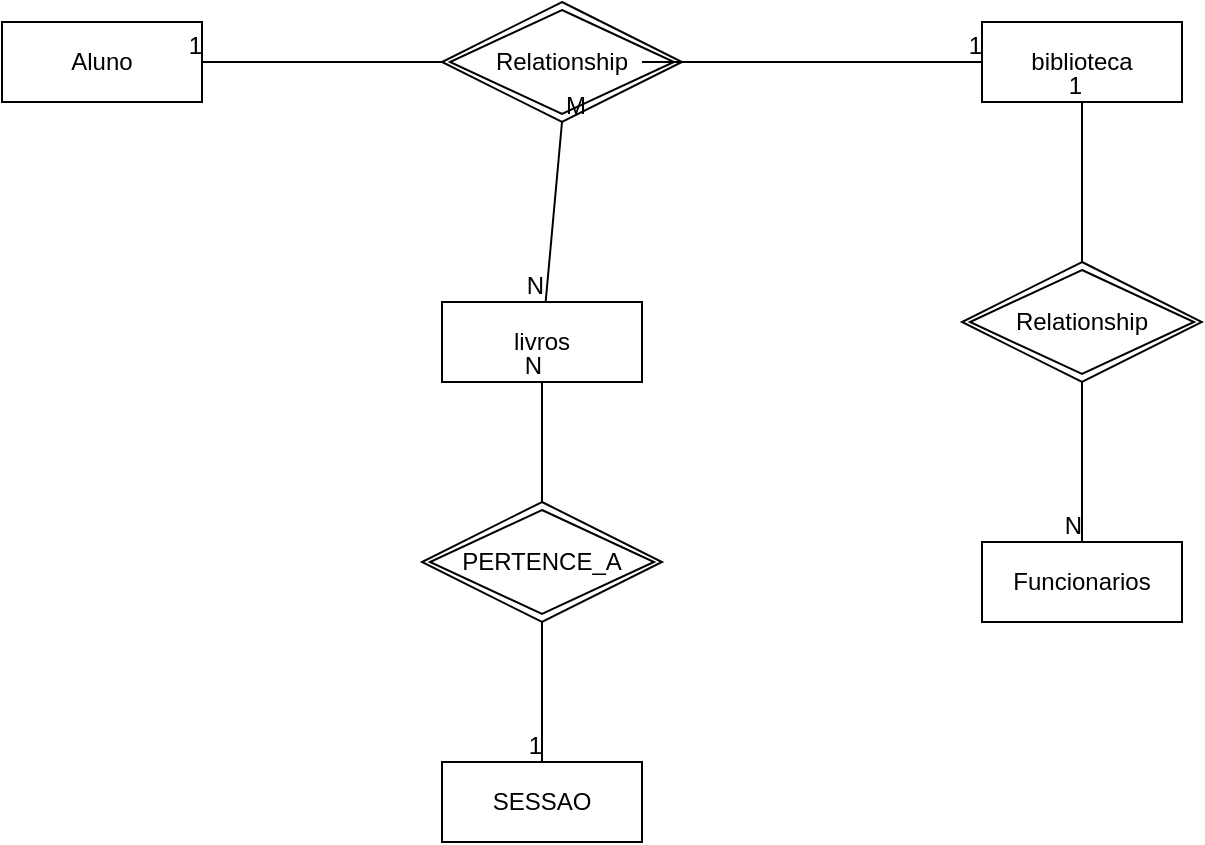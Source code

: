 <mxfile version="20.2.0" type="device"><diagram id="xEbQJnjYyi40XoLN8gvt" name="Página-1"><mxGraphModel dx="868" dy="442" grid="1" gridSize="10" guides="1" tooltips="1" connect="1" arrows="1" fold="1" page="1" pageScale="1" pageWidth="827" pageHeight="1169" math="0" shadow="0"><root><mxCell id="0"/><mxCell id="1" parent="0"/><mxCell id="OhtgCImxUw2aAwMc0Rk0-1" value="Aluno" style="whiteSpace=wrap;html=1;align=center;" vertex="1" parent="1"><mxGeometry x="170" y="100" width="100" height="40" as="geometry"/></mxCell><mxCell id="OhtgCImxUw2aAwMc0Rk0-2" value="Funcionarios" style="whiteSpace=wrap;html=1;align=center;" vertex="1" parent="1"><mxGeometry x="660" y="360" width="100" height="40" as="geometry"/></mxCell><mxCell id="OhtgCImxUw2aAwMc0Rk0-3" value="livros" style="whiteSpace=wrap;html=1;align=center;" vertex="1" parent="1"><mxGeometry x="390" y="240" width="100" height="40" as="geometry"/></mxCell><mxCell id="OhtgCImxUw2aAwMc0Rk0-5" value="biblioteca" style="whiteSpace=wrap;html=1;align=center;" vertex="1" parent="1"><mxGeometry x="660" y="100" width="100" height="40" as="geometry"/></mxCell><mxCell id="OhtgCImxUw2aAwMc0Rk0-6" value="" style="endArrow=none;html=1;rounded=0;" edge="1" parent="1" source="OhtgCImxUw2aAwMc0Rk0-8" target="OhtgCImxUw2aAwMc0Rk0-1"><mxGeometry relative="1" as="geometry"><mxPoint x="360" y="100" as="sourcePoint"/><mxPoint x="310" y="140" as="targetPoint"/></mxGeometry></mxCell><mxCell id="OhtgCImxUw2aAwMc0Rk0-7" value="1" style="resizable=0;html=1;align=right;verticalAlign=bottom;" connectable="0" vertex="1" parent="OhtgCImxUw2aAwMc0Rk0-6"><mxGeometry x="1" relative="1" as="geometry"/></mxCell><mxCell id="OhtgCImxUw2aAwMc0Rk0-8" value="Relationship" style="shape=rhombus;double=1;perimeter=rhombusPerimeter;whiteSpace=wrap;html=1;align=center;" vertex="1" parent="1"><mxGeometry x="390" y="90" width="120" height="60" as="geometry"/></mxCell><mxCell id="OhtgCImxUw2aAwMc0Rk0-9" value="" style="endArrow=none;html=1;rounded=0;" edge="1" parent="1" target="OhtgCImxUw2aAwMc0Rk0-5"><mxGeometry relative="1" as="geometry"><mxPoint x="490" y="120" as="sourcePoint"/><mxPoint x="650" y="120" as="targetPoint"/></mxGeometry></mxCell><mxCell id="OhtgCImxUw2aAwMc0Rk0-10" value="1" style="resizable=0;html=1;align=right;verticalAlign=bottom;" connectable="0" vertex="1" parent="OhtgCImxUw2aAwMc0Rk0-9"><mxGeometry x="1" relative="1" as="geometry"/></mxCell><mxCell id="OhtgCImxUw2aAwMc0Rk0-14" value="" style="endArrow=none;html=1;rounded=0;" edge="1" parent="1" target="OhtgCImxUw2aAwMc0Rk0-3"><mxGeometry relative="1" as="geometry"><mxPoint x="450" y="150" as="sourcePoint"/><mxPoint x="610" y="150" as="targetPoint"/></mxGeometry></mxCell><mxCell id="OhtgCImxUw2aAwMc0Rk0-15" value="M" style="resizable=0;html=1;align=left;verticalAlign=bottom;" connectable="0" vertex="1" parent="OhtgCImxUw2aAwMc0Rk0-14"><mxGeometry x="-1" relative="1" as="geometry"/></mxCell><mxCell id="OhtgCImxUw2aAwMc0Rk0-16" value="N" style="resizable=0;html=1;align=right;verticalAlign=bottom;" connectable="0" vertex="1" parent="OhtgCImxUw2aAwMc0Rk0-14"><mxGeometry x="1" relative="1" as="geometry"/></mxCell><mxCell id="OhtgCImxUw2aAwMc0Rk0-17" value="Relationship" style="shape=rhombus;double=1;perimeter=rhombusPerimeter;whiteSpace=wrap;html=1;align=center;" vertex="1" parent="1"><mxGeometry x="650" y="220" width="120" height="60" as="geometry"/></mxCell><mxCell id="OhtgCImxUw2aAwMc0Rk0-19" value="" style="endArrow=none;html=1;rounded=0;" edge="1" parent="1" source="OhtgCImxUw2aAwMc0Rk0-17" target="OhtgCImxUw2aAwMc0Rk0-5"><mxGeometry relative="1" as="geometry"><mxPoint x="540" y="180" as="sourcePoint"/><mxPoint x="700" y="180" as="targetPoint"/></mxGeometry></mxCell><mxCell id="OhtgCImxUw2aAwMc0Rk0-20" value="1" style="resizable=0;html=1;align=right;verticalAlign=bottom;" connectable="0" vertex="1" parent="OhtgCImxUw2aAwMc0Rk0-19"><mxGeometry x="1" relative="1" as="geometry"/></mxCell><mxCell id="OhtgCImxUw2aAwMc0Rk0-21" value="" style="endArrow=none;html=1;rounded=0;entryX=0.5;entryY=0;entryDx=0;entryDy=0;" edge="1" parent="1" source="OhtgCImxUw2aAwMc0Rk0-17" target="OhtgCImxUw2aAwMc0Rk0-2"><mxGeometry relative="1" as="geometry"><mxPoint x="480" y="320" as="sourcePoint"/><mxPoint x="640" y="320" as="targetPoint"/></mxGeometry></mxCell><mxCell id="OhtgCImxUw2aAwMc0Rk0-22" value="N" style="resizable=0;html=1;align=right;verticalAlign=bottom;" connectable="0" vertex="1" parent="OhtgCImxUw2aAwMc0Rk0-21"><mxGeometry x="1" relative="1" as="geometry"/></mxCell><mxCell id="OhtgCImxUw2aAwMc0Rk0-23" value="PERTENCE_A" style="shape=rhombus;double=1;perimeter=rhombusPerimeter;whiteSpace=wrap;html=1;align=center;" vertex="1" parent="1"><mxGeometry x="380" y="340" width="120" height="60" as="geometry"/></mxCell><mxCell id="OhtgCImxUw2aAwMc0Rk0-24" value="SESSAO" style="whiteSpace=wrap;html=1;align=center;" vertex="1" parent="1"><mxGeometry x="390" y="470" width="100" height="40" as="geometry"/></mxCell><mxCell id="OhtgCImxUw2aAwMc0Rk0-25" value="" style="endArrow=none;html=1;rounded=0;entryX=0.5;entryY=1;entryDx=0;entryDy=0;" edge="1" parent="1" source="OhtgCImxUw2aAwMc0Rk0-23" target="OhtgCImxUw2aAwMc0Rk0-3"><mxGeometry relative="1" as="geometry"><mxPoint x="180" y="330" as="sourcePoint"/><mxPoint x="340" y="330" as="targetPoint"/></mxGeometry></mxCell><mxCell id="OhtgCImxUw2aAwMc0Rk0-26" value="N" style="resizable=0;html=1;align=right;verticalAlign=bottom;" connectable="0" vertex="1" parent="OhtgCImxUw2aAwMc0Rk0-25"><mxGeometry x="1" relative="1" as="geometry"/></mxCell><mxCell id="OhtgCImxUw2aAwMc0Rk0-27" value="" style="endArrow=none;html=1;rounded=0;" edge="1" parent="1" source="OhtgCImxUw2aAwMc0Rk0-23" target="OhtgCImxUw2aAwMc0Rk0-24"><mxGeometry relative="1" as="geometry"><mxPoint x="200" y="420" as="sourcePoint"/><mxPoint x="360" y="420" as="targetPoint"/></mxGeometry></mxCell><mxCell id="OhtgCImxUw2aAwMc0Rk0-28" value="1" style="resizable=0;html=1;align=right;verticalAlign=bottom;" connectable="0" vertex="1" parent="OhtgCImxUw2aAwMc0Rk0-27"><mxGeometry x="1" relative="1" as="geometry"/></mxCell></root></mxGraphModel></diagram></mxfile>